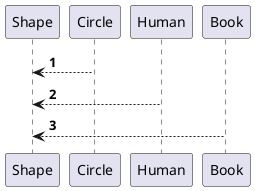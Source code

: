 @startuml
'https://plantuml.com/sequence-diagram

autonumber

Shape <-- Circle:
Shape <-- Human:
Shape <-- Book:

@enduml